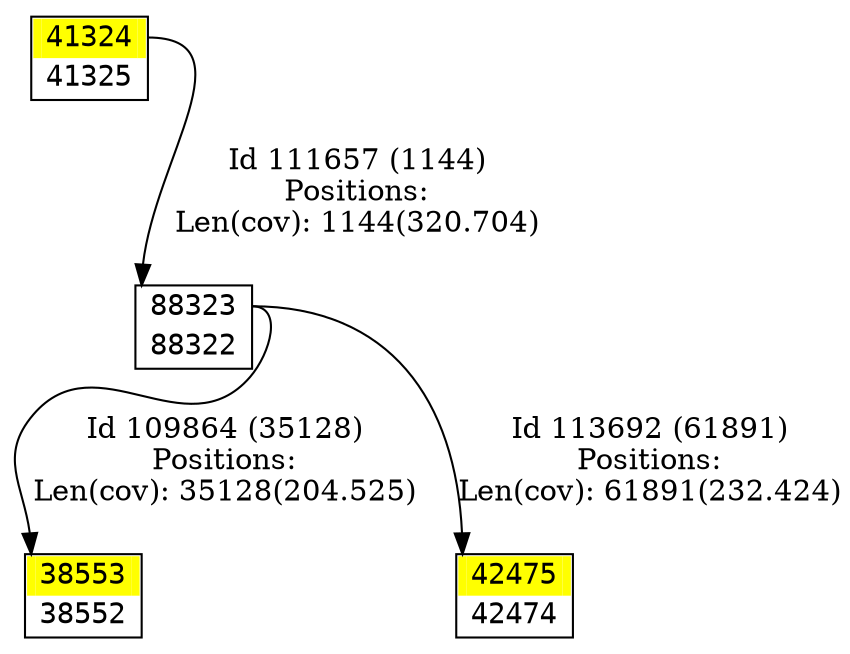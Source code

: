 digraph graph_picture {
node[fontname=<Courier> ,penwidth=<1.8> ,shape=<plaintext> ]
vertex_38552_38553[label=<<TABLE BORDER="1" CELLSPACING="0" >
<TR><TD BORDER="0" PORT = "port_38553_in" color="yellow" bgcolor="yellow" ></TD><TD BORDER="0" color="yellow" bgcolor="yellow" >38553</TD><TD BORDER="0" PORT = "port_38553_out" color="yellow" bgcolor="yellow" ></TD></TR>
<TR><TD BORDER="0" PORT = "port_38552_out" color="white" bgcolor="white" ></TD><TD BORDER="0" color="white" bgcolor="white" >38552</TD><TD BORDER="0" PORT = "port_38552_in" color="white" bgcolor="white" ></TD></TR>
</TABLE>> ,color=<black> ,URL=</vertex/38553.svg> ]
vertex_41324_41325[label=<<TABLE BORDER="1" CELLSPACING="0" >
<TR><TD BORDER="0" PORT = "port_41324_in" color="yellow" bgcolor="yellow" ></TD><TD BORDER="0" color="yellow" bgcolor="yellow" >41324</TD><TD BORDER="0" PORT = "port_41324_out" color="yellow" bgcolor="yellow" ></TD></TR>
<TR><TD BORDER="0" PORT = "port_41325_out" color="white" bgcolor="white" ></TD><TD BORDER="0" color="white" bgcolor="white" >41325</TD><TD BORDER="0" PORT = "port_41325_in" color="white" bgcolor="white" ></TD></TR>
</TABLE>> ,color=<black> ,URL=</vertex/41324.svg> ]
vertex_42474_42475[label=<<TABLE BORDER="1" CELLSPACING="0" >
<TR><TD BORDER="0" PORT = "port_42475_in" color="yellow" bgcolor="yellow" ></TD><TD BORDER="0" color="yellow" bgcolor="yellow" >42475</TD><TD BORDER="0" PORT = "port_42475_out" color="yellow" bgcolor="yellow" ></TD></TR>
<TR><TD BORDER="0" PORT = "port_42474_out" color="white" bgcolor="white" ></TD><TD BORDER="0" color="white" bgcolor="white" >42474</TD><TD BORDER="0" PORT = "port_42474_in" color="white" bgcolor="white" ></TD></TR>
</TABLE>> ,color=<black> ,URL=</vertex/42475.svg> ]
vertex_88322_88323[label=<<TABLE BORDER="1" CELLSPACING="0" >
<TR><TD BORDER="0" PORT = "port_88323_in" color="white" bgcolor="white" ></TD><TD BORDER="0" color="white" bgcolor="white" >88323</TD><TD BORDER="0" PORT = "port_88323_out" color="white" bgcolor="white" ></TD></TR>
<TR><TD BORDER="0" PORT = "port_88322_out" color="white" bgcolor="white" ></TD><TD BORDER="0" color="white" bgcolor="white" >88322</TD><TD BORDER="0" PORT = "port_88322_in" color="white" bgcolor="white" ></TD></TR>
</TABLE>> ,color=<black> ,URL=</vertex/88323.svg> ]
vertex_88322_88323:port_88323_out->vertex_38552_38553:port_38553_in[label="Id 109864 (35128)\nPositions:\nLen(cov): 35128(204.525)" ,color=<black> ]
vertex_41324_41325:port_41324_out->vertex_88322_88323:port_88323_in[label="Id 111657 (1144)\nPositions:\nLen(cov): 1144(320.704)" ,color=<black> ]
vertex_88322_88323:port_88323_out->vertex_42474_42475:port_42475_in[label="Id 113692 (61891)\nPositions:\nLen(cov): 61891(232.424)" ,color=<black> ]
}
